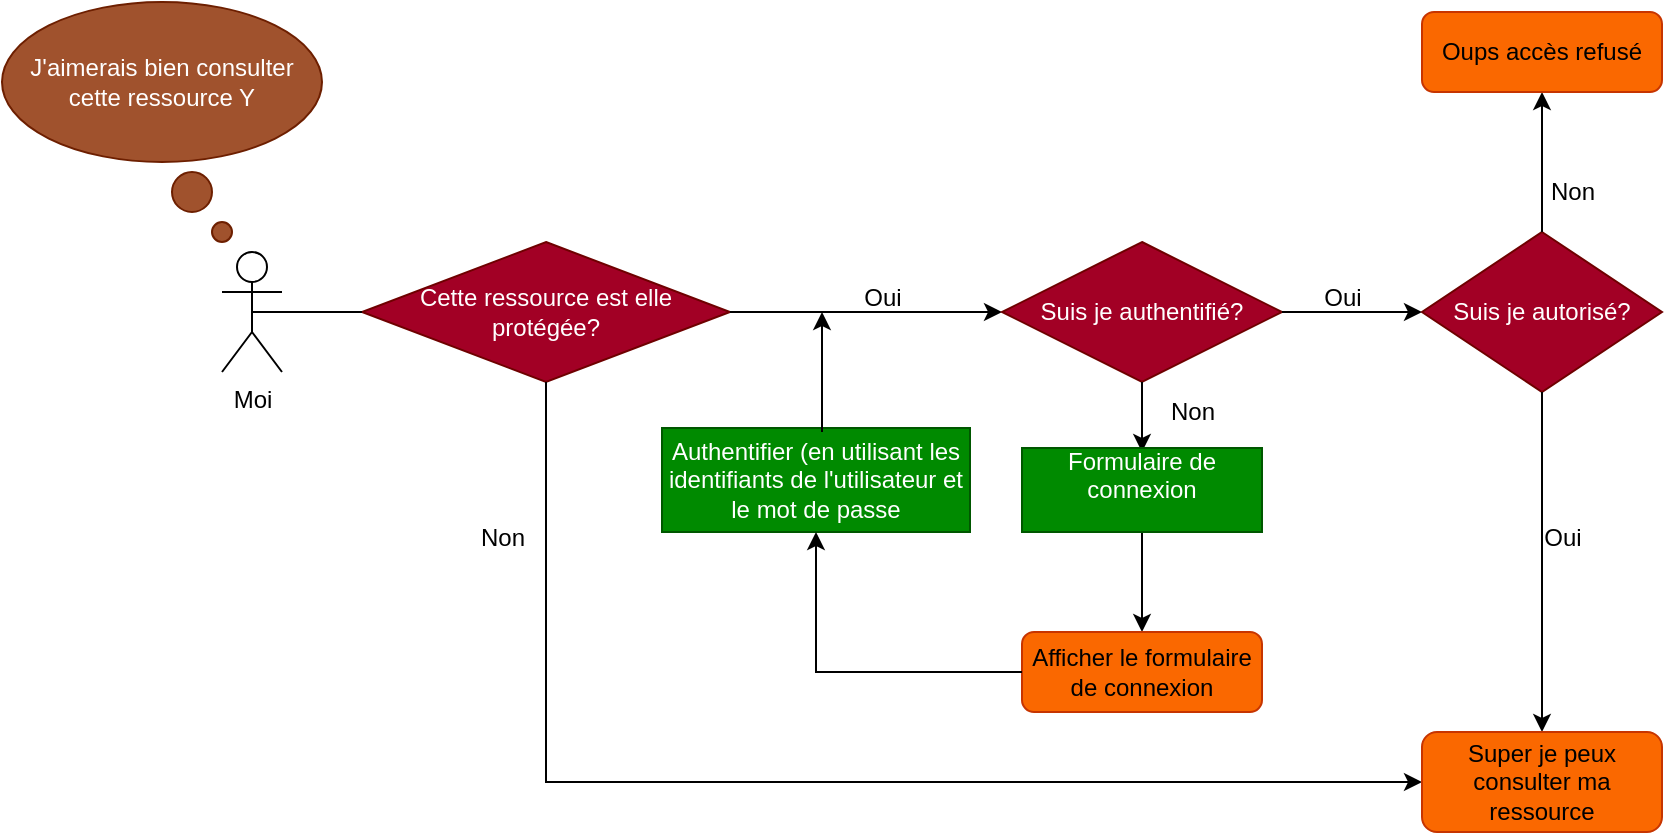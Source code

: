 <mxfile version="22.1.18" type="github">
  <diagram name="Page-1" id="Sk2z0SQCismO6n7L9xlQ">
    <mxGraphModel dx="2261" dy="818" grid="1" gridSize="10" guides="1" tooltips="1" connect="1" arrows="1" fold="1" page="1" pageScale="1" pageWidth="827" pageHeight="1169" math="0" shadow="0">
      <root>
        <mxCell id="0" />
        <mxCell id="1" parent="0" />
        <mxCell id="GQ_FOO0N_Ed27icuJ2yj-2" value="Cette ressource est elle protégée?" style="rhombus;whiteSpace=wrap;html=1;fillColor=#a20025;strokeColor=#6F0000;fontColor=#ffffff;" vertex="1" parent="1">
          <mxGeometry x="170" y="235" width="184" height="70" as="geometry" />
        </mxCell>
        <mxCell id="GQ_FOO0N_Ed27icuJ2yj-3" value="" style="endArrow=classic;html=1;rounded=0;exitX=1;exitY=0.5;exitDx=0;exitDy=0;entryX=0;entryY=0.5;entryDx=0;entryDy=0;" edge="1" parent="1" source="GQ_FOO0N_Ed27icuJ2yj-2" target="GQ_FOO0N_Ed27icuJ2yj-12">
          <mxGeometry width="50" height="50" relative="1" as="geometry">
            <mxPoint x="390" y="450" as="sourcePoint" />
            <mxPoint x="540" y="267.308" as="targetPoint" />
          </mxGeometry>
        </mxCell>
        <mxCell id="GQ_FOO0N_Ed27icuJ2yj-4" value="Moi" style="shape=umlActor;verticalLabelPosition=bottom;verticalAlign=top;html=1;outlineConnect=0;" vertex="1" parent="1">
          <mxGeometry x="100" y="240" width="30" height="60" as="geometry" />
        </mxCell>
        <mxCell id="GQ_FOO0N_Ed27icuJ2yj-7" value="" style="endArrow=none;html=1;rounded=0;exitX=0.5;exitY=0.5;exitDx=0;exitDy=0;exitPerimeter=0;entryX=0;entryY=0.5;entryDx=0;entryDy=0;" edge="1" parent="1" source="GQ_FOO0N_Ed27icuJ2yj-4" target="GQ_FOO0N_Ed27icuJ2yj-2">
          <mxGeometry width="50" height="50" relative="1" as="geometry">
            <mxPoint x="390" y="450" as="sourcePoint" />
            <mxPoint x="440" y="400" as="targetPoint" />
          </mxGeometry>
        </mxCell>
        <mxCell id="GQ_FOO0N_Ed27icuJ2yj-8" value="J&#39;aimerais bien consulter cette ressource Y" style="ellipse;whiteSpace=wrap;html=1;fillColor=#a0522d;fontColor=#ffffff;strokeColor=#6D1F00;" vertex="1" parent="1">
          <mxGeometry x="-10" y="115" width="160" height="80" as="geometry" />
        </mxCell>
        <mxCell id="GQ_FOO0N_Ed27icuJ2yj-9" value="" style="ellipse;whiteSpace=wrap;html=1;fillColor=#a0522d;fontColor=#ffffff;strokeColor=#6D1F00;" vertex="1" parent="1">
          <mxGeometry x="75" y="200" width="20" height="20" as="geometry" />
        </mxCell>
        <mxCell id="GQ_FOO0N_Ed27icuJ2yj-10" value="" style="ellipse;whiteSpace=wrap;html=1;aspect=fixed;" vertex="1" parent="1">
          <mxGeometry x="100" y="230" as="geometry" />
        </mxCell>
        <mxCell id="GQ_FOO0N_Ed27icuJ2yj-12" value="Suis je authentifié?" style="rhombus;whiteSpace=wrap;html=1;fillColor=#a20025;strokeColor=#6F0000;fontColor=#ffffff;" vertex="1" parent="1">
          <mxGeometry x="490" y="235" width="140" height="70" as="geometry" />
        </mxCell>
        <mxCell id="GQ_FOO0N_Ed27icuJ2yj-13" value="Oui" style="text;html=1;align=center;verticalAlign=middle;resizable=0;points=[];autosize=1;strokeColor=none;fillColor=none;" vertex="1" parent="1">
          <mxGeometry x="410" y="248" width="40" height="30" as="geometry" />
        </mxCell>
        <mxCell id="GQ_FOO0N_Ed27icuJ2yj-14" value="" style="endArrow=classic;html=1;rounded=0;exitX=0.5;exitY=1;exitDx=0;exitDy=0;entryX=0;entryY=0.5;entryDx=0;entryDy=0;" edge="1" parent="1" source="GQ_FOO0N_Ed27icuJ2yj-2" target="GQ_FOO0N_Ed27icuJ2yj-23">
          <mxGeometry width="50" height="50" relative="1" as="geometry">
            <mxPoint x="390" y="450" as="sourcePoint" />
            <mxPoint x="300" y="680" as="targetPoint" />
            <Array as="points">
              <mxPoint x="262" y="505" />
            </Array>
          </mxGeometry>
        </mxCell>
        <mxCell id="GQ_FOO0N_Ed27icuJ2yj-18" value="" style="endArrow=classic;html=1;rounded=0;exitX=0.5;exitY=1;exitDx=0;exitDy=0;" edge="1" parent="1" source="GQ_FOO0N_Ed27icuJ2yj-12">
          <mxGeometry width="50" height="50" relative="1" as="geometry">
            <mxPoint x="390" y="450" as="sourcePoint" />
            <mxPoint x="560" y="340" as="targetPoint" />
          </mxGeometry>
        </mxCell>
        <mxCell id="GQ_FOO0N_Ed27icuJ2yj-19" value="" style="endArrow=classic;html=1;rounded=0;exitX=1;exitY=0.5;exitDx=0;exitDy=0;" edge="1" parent="1" source="GQ_FOO0N_Ed27icuJ2yj-12">
          <mxGeometry width="50" height="50" relative="1" as="geometry">
            <mxPoint x="390" y="450" as="sourcePoint" />
            <mxPoint x="700" y="270" as="targetPoint" />
          </mxGeometry>
        </mxCell>
        <mxCell id="GQ_FOO0N_Ed27icuJ2yj-20" value="Oui" style="text;html=1;align=center;verticalAlign=middle;resizable=0;points=[];autosize=1;strokeColor=none;fillColor=none;" vertex="1" parent="1">
          <mxGeometry x="640" y="248" width="40" height="30" as="geometry" />
        </mxCell>
        <mxCell id="GQ_FOO0N_Ed27icuJ2yj-21" value="Suis je autorisé?" style="rhombus;whiteSpace=wrap;html=1;fillColor=#a20025;strokeColor=#6F0000;fontColor=#ffffff;" vertex="1" parent="1">
          <mxGeometry x="700" y="230" width="120" height="80" as="geometry" />
        </mxCell>
        <mxCell id="GQ_FOO0N_Ed27icuJ2yj-22" value="" style="endArrow=classic;html=1;rounded=0;exitX=0.5;exitY=1;exitDx=0;exitDy=0;" edge="1" parent="1" source="GQ_FOO0N_Ed27icuJ2yj-21" target="GQ_FOO0N_Ed27icuJ2yj-23">
          <mxGeometry width="50" height="50" relative="1" as="geometry">
            <mxPoint x="390" y="450" as="sourcePoint" />
            <mxPoint x="760" y="500" as="targetPoint" />
          </mxGeometry>
        </mxCell>
        <mxCell id="GQ_FOO0N_Ed27icuJ2yj-23" value="Super je peux consulter ma ressource" style="rounded=1;whiteSpace=wrap;html=1;fillColor=#fa6800;strokeColor=#C73500;fontColor=#000000;" vertex="1" parent="1">
          <mxGeometry x="700" y="480" width="120" height="50" as="geometry" />
        </mxCell>
        <mxCell id="GQ_FOO0N_Ed27icuJ2yj-24" value="Oui" style="text;html=1;align=center;verticalAlign=middle;resizable=0;points=[];autosize=1;strokeColor=none;fillColor=none;" vertex="1" parent="1">
          <mxGeometry x="750" y="368" width="40" height="30" as="geometry" />
        </mxCell>
        <mxCell id="GQ_FOO0N_Ed27icuJ2yj-25" value="" style="endArrow=classic;html=1;rounded=0;exitX=0.5;exitY=0;exitDx=0;exitDy=0;" edge="1" parent="1" source="GQ_FOO0N_Ed27icuJ2yj-21">
          <mxGeometry width="50" height="50" relative="1" as="geometry">
            <mxPoint x="760" y="220" as="sourcePoint" />
            <mxPoint x="760" y="160" as="targetPoint" />
          </mxGeometry>
        </mxCell>
        <mxCell id="GQ_FOO0N_Ed27icuJ2yj-26" value="Oups accès refusé" style="rounded=1;whiteSpace=wrap;html=1;fillColor=#fa6800;strokeColor=#C73500;fontColor=#000000;" vertex="1" parent="1">
          <mxGeometry x="700" y="120" width="120" height="40" as="geometry" />
        </mxCell>
        <mxCell id="GQ_FOO0N_Ed27icuJ2yj-27" value="Non" style="text;html=1;align=center;verticalAlign=middle;resizable=0;points=[];autosize=1;strokeColor=none;fillColor=none;" vertex="1" parent="1">
          <mxGeometry x="750" y="195" width="50" height="30" as="geometry" />
        </mxCell>
        <mxCell id="GQ_FOO0N_Ed27icuJ2yj-30" value="" style="endArrow=classic;html=1;rounded=0;exitX=0.5;exitY=1;exitDx=0;exitDy=0;entryX=0.5;entryY=0;entryDx=0;entryDy=0;" edge="1" parent="1" source="GQ_FOO0N_Ed27icuJ2yj-32">
          <mxGeometry width="50" height="50" relative="1" as="geometry">
            <mxPoint x="560" y="380" as="sourcePoint" />
            <mxPoint x="560" y="430" as="targetPoint" />
            <Array as="points">
              <mxPoint x="560" y="410" />
            </Array>
          </mxGeometry>
        </mxCell>
        <mxCell id="GQ_FOO0N_Ed27icuJ2yj-32" value="&#xa;Formulaire de connexion&#xa;&#xa;" style="rounded=0;whiteSpace=wrap;html=1;fillColor=#008a00;fontColor=#ffffff;strokeColor=#005700;" vertex="1" parent="1">
          <mxGeometry x="500" y="338" width="120" height="42" as="geometry" />
        </mxCell>
        <mxCell id="GQ_FOO0N_Ed27icuJ2yj-33" value="Afficher le formulaire de connexion" style="rounded=1;whiteSpace=wrap;html=1;fillColor=#fa6800;strokeColor=#C73500;fontColor=#000000;" vertex="1" parent="1">
          <mxGeometry x="500" y="430" width="120" height="40" as="geometry" />
        </mxCell>
        <mxCell id="GQ_FOO0N_Ed27icuJ2yj-34" value="Authentifier (en utilisant les identifiants de l&#39;utilisateur et le mot de passe" style="rounded=0;whiteSpace=wrap;html=1;fillColor=#008a00;fontColor=#ffffff;strokeColor=#005700;" vertex="1" parent="1">
          <mxGeometry x="320" y="328" width="154" height="52" as="geometry" />
        </mxCell>
        <mxCell id="GQ_FOO0N_Ed27icuJ2yj-35" value="" style="endArrow=classic;html=1;rounded=0;entryX=0.5;entryY=1;entryDx=0;entryDy=0;exitX=0;exitY=0.5;exitDx=0;exitDy=0;" edge="1" parent="1" source="GQ_FOO0N_Ed27icuJ2yj-33" target="GQ_FOO0N_Ed27icuJ2yj-34">
          <mxGeometry width="50" height="50" relative="1" as="geometry">
            <mxPoint x="380" y="480" as="sourcePoint" />
            <mxPoint x="440" y="400" as="targetPoint" />
            <Array as="points">
              <mxPoint x="397" y="450" />
            </Array>
          </mxGeometry>
        </mxCell>
        <mxCell id="GQ_FOO0N_Ed27icuJ2yj-36" value="" style="endArrow=classic;html=1;rounded=0;" edge="1" parent="1">
          <mxGeometry width="50" height="50" relative="1" as="geometry">
            <mxPoint x="400" y="330" as="sourcePoint" />
            <mxPoint x="400" y="270" as="targetPoint" />
          </mxGeometry>
        </mxCell>
        <mxCell id="GQ_FOO0N_Ed27icuJ2yj-37" value="Non" style="text;html=1;align=center;verticalAlign=middle;resizable=0;points=[];autosize=1;strokeColor=none;fillColor=none;" vertex="1" parent="1">
          <mxGeometry x="215" y="368" width="50" height="30" as="geometry" />
        </mxCell>
        <mxCell id="GQ_FOO0N_Ed27icuJ2yj-38" value="Non" style="text;html=1;align=center;verticalAlign=middle;resizable=0;points=[];autosize=1;strokeColor=none;fillColor=none;" vertex="1" parent="1">
          <mxGeometry x="560" y="305" width="50" height="30" as="geometry" />
        </mxCell>
        <mxCell id="GQ_FOO0N_Ed27icuJ2yj-39" value="" style="ellipse;whiteSpace=wrap;html=1;fillColor=#a0522d;fontColor=#ffffff;strokeColor=#6D1F00;" vertex="1" parent="1">
          <mxGeometry x="95" y="225" width="10" height="10" as="geometry" />
        </mxCell>
      </root>
    </mxGraphModel>
  </diagram>
</mxfile>
